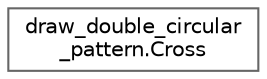digraph "Graphical Class Hierarchy"
{
 // LATEX_PDF_SIZE
  bgcolor="transparent";
  edge [fontname=Helvetica,fontsize=10,labelfontname=Helvetica,labelfontsize=10];
  node [fontname=Helvetica,fontsize=10,shape=box,height=0.2,width=0.4];
  rankdir="LR";
  Node0 [id="Node000000",label="draw_double_circular\l_pattern.Cross",height=0.2,width=0.4,color="grey40", fillcolor="white", style="filled",URL="$classdraw__double__circular__pattern_1_1_cross.html",tooltip=" "];
}

